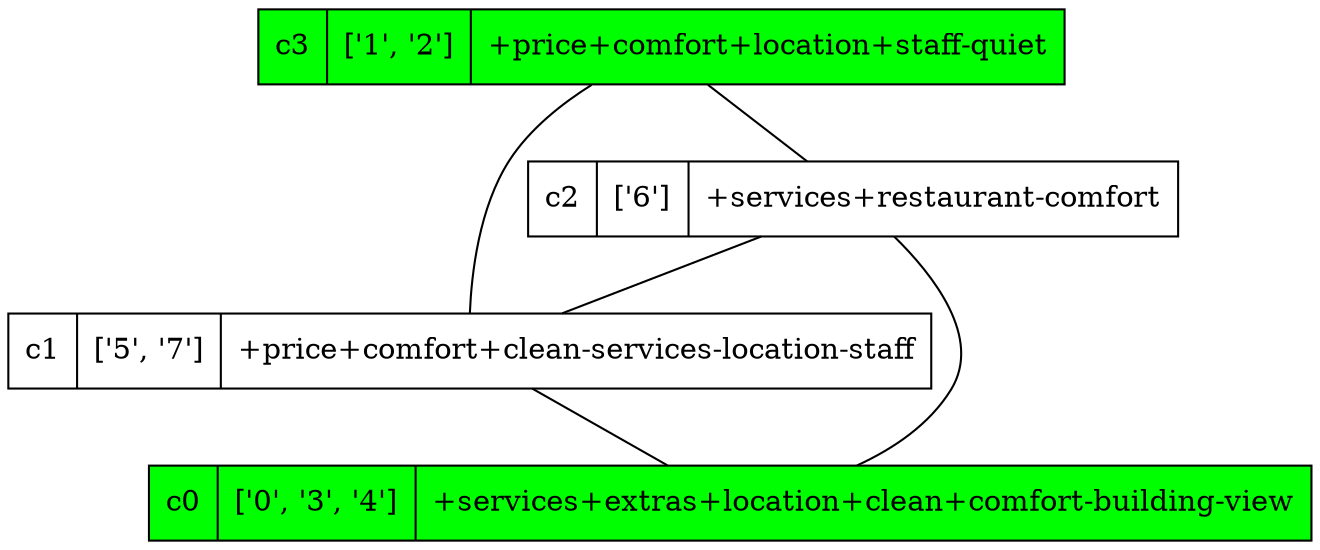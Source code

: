 strict digraph G {
c3 [shape=record, label="c3 | ['1', '2'] | +price+comfort+location+staff-quiet", style=filled, fillcolor=green];
c2 [shape=record, label="c2 | ['6'] | +services+restaurant-comfort"];
c1 [shape=record, label="c1 | ['5', '7'] | +price+comfort+clean-services-location-staff"];
c0 [shape=record, label="c0 | ['0', '3', '4'] | +services+extras+location+clean+comfort-building-view", style=filled, fillcolor=green];
c3 -> c2  [dir=none];
c3 -> c1  [dir=none];
c2 -> c1  [dir=none];
c2 -> c0  [dir=none];
c1 -> c0  [dir=none];
}

